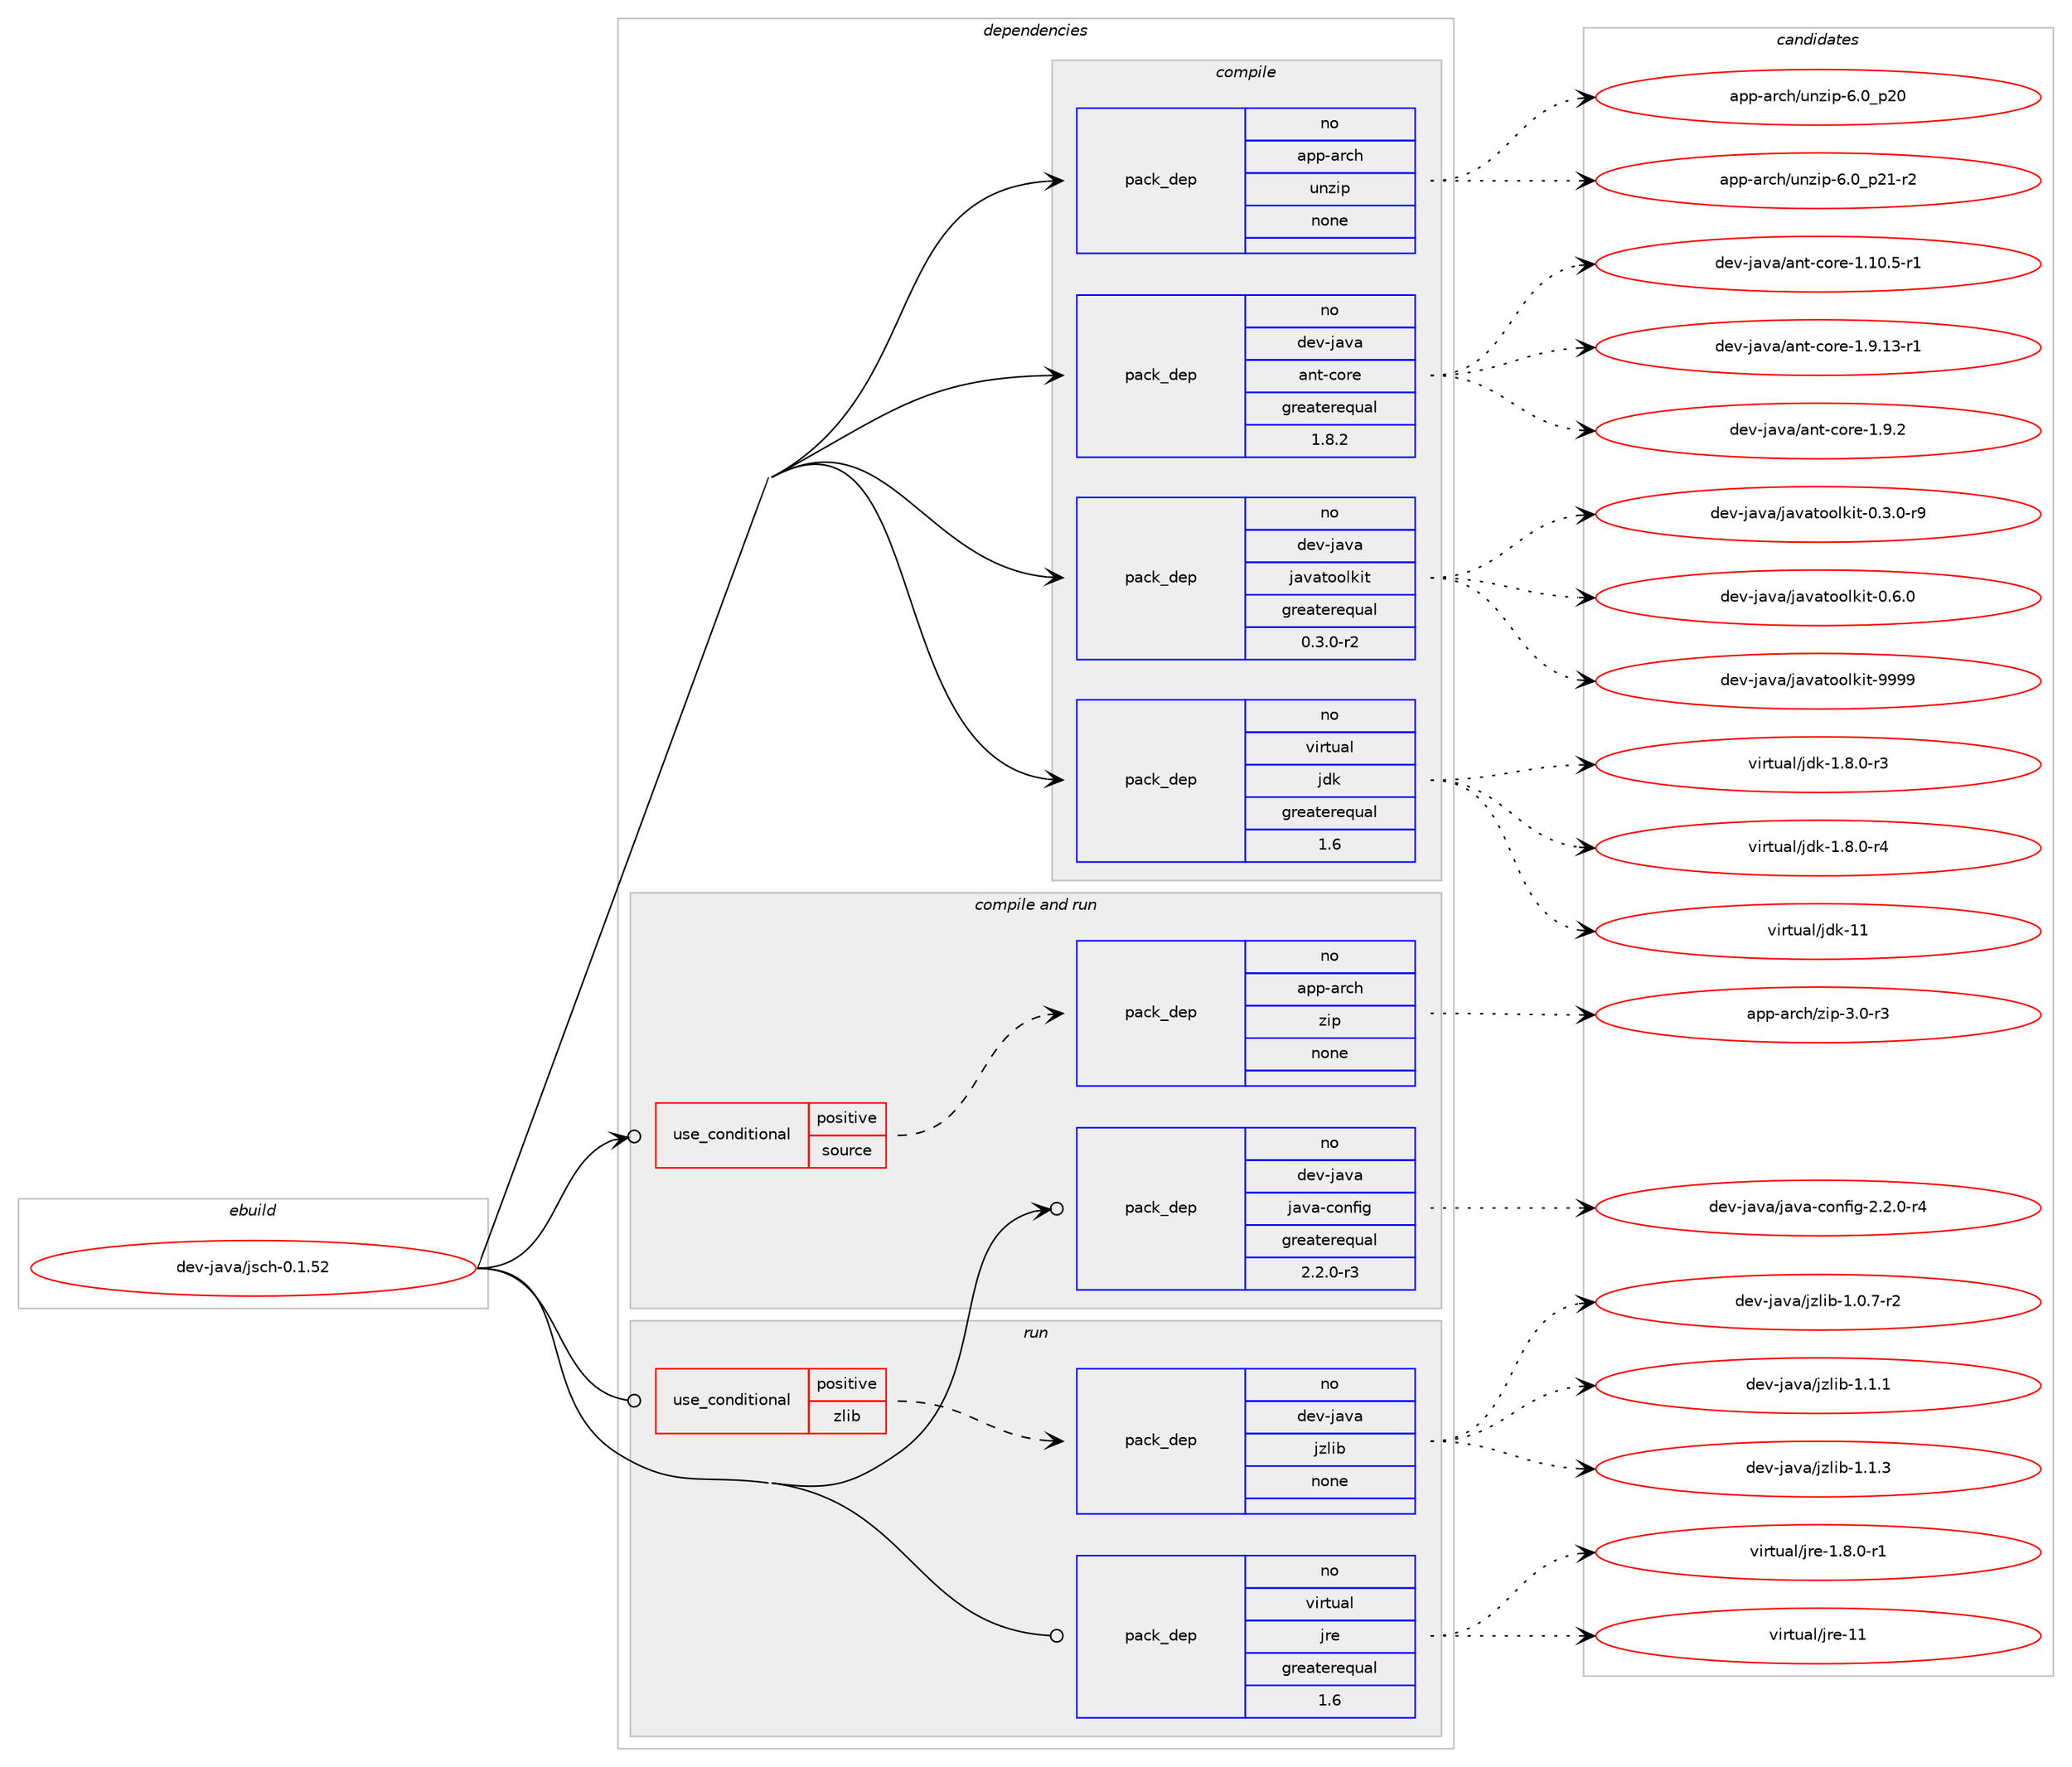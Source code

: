 digraph prolog {

# *************
# Graph options
# *************

newrank=true;
concentrate=true;
compound=true;
graph [rankdir=LR,fontname=Helvetica,fontsize=10,ranksep=1.5];#, ranksep=2.5, nodesep=0.2];
edge  [arrowhead=vee];
node  [fontname=Helvetica,fontsize=10];

# **********
# The ebuild
# **********

subgraph cluster_leftcol {
color=gray;
rank=same;
label=<<i>ebuild</i>>;
id [label="dev-java/jsch-0.1.52", color=red, width=4, href="../dev-java/jsch-0.1.52.svg"];
}

# ****************
# The dependencies
# ****************

subgraph cluster_midcol {
color=gray;
label=<<i>dependencies</i>>;
subgraph cluster_compile {
fillcolor="#eeeeee";
style=filled;
label=<<i>compile</i>>;
subgraph pack969218 {
dependency1354654 [label=<<TABLE BORDER="0" CELLBORDER="1" CELLSPACING="0" CELLPADDING="4" WIDTH="220"><TR><TD ROWSPAN="6" CELLPADDING="30">pack_dep</TD></TR><TR><TD WIDTH="110">no</TD></TR><TR><TD>app-arch</TD></TR><TR><TD>unzip</TD></TR><TR><TD>none</TD></TR><TR><TD></TD></TR></TABLE>>, shape=none, color=blue];
}
id:e -> dependency1354654:w [weight=20,style="solid",arrowhead="vee"];
subgraph pack969219 {
dependency1354655 [label=<<TABLE BORDER="0" CELLBORDER="1" CELLSPACING="0" CELLPADDING="4" WIDTH="220"><TR><TD ROWSPAN="6" CELLPADDING="30">pack_dep</TD></TR><TR><TD WIDTH="110">no</TD></TR><TR><TD>dev-java</TD></TR><TR><TD>ant-core</TD></TR><TR><TD>greaterequal</TD></TR><TR><TD>1.8.2</TD></TR></TABLE>>, shape=none, color=blue];
}
id:e -> dependency1354655:w [weight=20,style="solid",arrowhead="vee"];
subgraph pack969220 {
dependency1354656 [label=<<TABLE BORDER="0" CELLBORDER="1" CELLSPACING="0" CELLPADDING="4" WIDTH="220"><TR><TD ROWSPAN="6" CELLPADDING="30">pack_dep</TD></TR><TR><TD WIDTH="110">no</TD></TR><TR><TD>dev-java</TD></TR><TR><TD>javatoolkit</TD></TR><TR><TD>greaterequal</TD></TR><TR><TD>0.3.0-r2</TD></TR></TABLE>>, shape=none, color=blue];
}
id:e -> dependency1354656:w [weight=20,style="solid",arrowhead="vee"];
subgraph pack969221 {
dependency1354657 [label=<<TABLE BORDER="0" CELLBORDER="1" CELLSPACING="0" CELLPADDING="4" WIDTH="220"><TR><TD ROWSPAN="6" CELLPADDING="30">pack_dep</TD></TR><TR><TD WIDTH="110">no</TD></TR><TR><TD>virtual</TD></TR><TR><TD>jdk</TD></TR><TR><TD>greaterequal</TD></TR><TR><TD>1.6</TD></TR></TABLE>>, shape=none, color=blue];
}
id:e -> dependency1354657:w [weight=20,style="solid",arrowhead="vee"];
}
subgraph cluster_compileandrun {
fillcolor="#eeeeee";
style=filled;
label=<<i>compile and run</i>>;
subgraph cond362997 {
dependency1354658 [label=<<TABLE BORDER="0" CELLBORDER="1" CELLSPACING="0" CELLPADDING="4"><TR><TD ROWSPAN="3" CELLPADDING="10">use_conditional</TD></TR><TR><TD>positive</TD></TR><TR><TD>source</TD></TR></TABLE>>, shape=none, color=red];
subgraph pack969222 {
dependency1354659 [label=<<TABLE BORDER="0" CELLBORDER="1" CELLSPACING="0" CELLPADDING="4" WIDTH="220"><TR><TD ROWSPAN="6" CELLPADDING="30">pack_dep</TD></TR><TR><TD WIDTH="110">no</TD></TR><TR><TD>app-arch</TD></TR><TR><TD>zip</TD></TR><TR><TD>none</TD></TR><TR><TD></TD></TR></TABLE>>, shape=none, color=blue];
}
dependency1354658:e -> dependency1354659:w [weight=20,style="dashed",arrowhead="vee"];
}
id:e -> dependency1354658:w [weight=20,style="solid",arrowhead="odotvee"];
subgraph pack969223 {
dependency1354660 [label=<<TABLE BORDER="0" CELLBORDER="1" CELLSPACING="0" CELLPADDING="4" WIDTH="220"><TR><TD ROWSPAN="6" CELLPADDING="30">pack_dep</TD></TR><TR><TD WIDTH="110">no</TD></TR><TR><TD>dev-java</TD></TR><TR><TD>java-config</TD></TR><TR><TD>greaterequal</TD></TR><TR><TD>2.2.0-r3</TD></TR></TABLE>>, shape=none, color=blue];
}
id:e -> dependency1354660:w [weight=20,style="solid",arrowhead="odotvee"];
}
subgraph cluster_run {
fillcolor="#eeeeee";
style=filled;
label=<<i>run</i>>;
subgraph cond362998 {
dependency1354661 [label=<<TABLE BORDER="0" CELLBORDER="1" CELLSPACING="0" CELLPADDING="4"><TR><TD ROWSPAN="3" CELLPADDING="10">use_conditional</TD></TR><TR><TD>positive</TD></TR><TR><TD>zlib</TD></TR></TABLE>>, shape=none, color=red];
subgraph pack969224 {
dependency1354662 [label=<<TABLE BORDER="0" CELLBORDER="1" CELLSPACING="0" CELLPADDING="4" WIDTH="220"><TR><TD ROWSPAN="6" CELLPADDING="30">pack_dep</TD></TR><TR><TD WIDTH="110">no</TD></TR><TR><TD>dev-java</TD></TR><TR><TD>jzlib</TD></TR><TR><TD>none</TD></TR><TR><TD></TD></TR></TABLE>>, shape=none, color=blue];
}
dependency1354661:e -> dependency1354662:w [weight=20,style="dashed",arrowhead="vee"];
}
id:e -> dependency1354661:w [weight=20,style="solid",arrowhead="odot"];
subgraph pack969225 {
dependency1354663 [label=<<TABLE BORDER="0" CELLBORDER="1" CELLSPACING="0" CELLPADDING="4" WIDTH="220"><TR><TD ROWSPAN="6" CELLPADDING="30">pack_dep</TD></TR><TR><TD WIDTH="110">no</TD></TR><TR><TD>virtual</TD></TR><TR><TD>jre</TD></TR><TR><TD>greaterequal</TD></TR><TR><TD>1.6</TD></TR></TABLE>>, shape=none, color=blue];
}
id:e -> dependency1354663:w [weight=20,style="solid",arrowhead="odot"];
}
}

# **************
# The candidates
# **************

subgraph cluster_choices {
rank=same;
color=gray;
label=<<i>candidates</i>>;

subgraph choice969218 {
color=black;
nodesep=1;
choice971121124597114991044711711012210511245544648951125048 [label="app-arch/unzip-6.0_p20", color=red, width=4,href="../app-arch/unzip-6.0_p20.svg"];
choice9711211245971149910447117110122105112455446489511250494511450 [label="app-arch/unzip-6.0_p21-r2", color=red, width=4,href="../app-arch/unzip-6.0_p21-r2.svg"];
dependency1354654:e -> choice971121124597114991044711711012210511245544648951125048:w [style=dotted,weight="100"];
dependency1354654:e -> choice9711211245971149910447117110122105112455446489511250494511450:w [style=dotted,weight="100"];
}
subgraph choice969219 {
color=black;
nodesep=1;
choice10010111845106971189747971101164599111114101454946494846534511449 [label="dev-java/ant-core-1.10.5-r1", color=red, width=4,href="../dev-java/ant-core-1.10.5-r1.svg"];
choice10010111845106971189747971101164599111114101454946574649514511449 [label="dev-java/ant-core-1.9.13-r1", color=red, width=4,href="../dev-java/ant-core-1.9.13-r1.svg"];
choice10010111845106971189747971101164599111114101454946574650 [label="dev-java/ant-core-1.9.2", color=red, width=4,href="../dev-java/ant-core-1.9.2.svg"];
dependency1354655:e -> choice10010111845106971189747971101164599111114101454946494846534511449:w [style=dotted,weight="100"];
dependency1354655:e -> choice10010111845106971189747971101164599111114101454946574649514511449:w [style=dotted,weight="100"];
dependency1354655:e -> choice10010111845106971189747971101164599111114101454946574650:w [style=dotted,weight="100"];
}
subgraph choice969220 {
color=black;
nodesep=1;
choice1001011184510697118974710697118971161111111081071051164548465146484511457 [label="dev-java/javatoolkit-0.3.0-r9", color=red, width=4,href="../dev-java/javatoolkit-0.3.0-r9.svg"];
choice100101118451069711897471069711897116111111108107105116454846544648 [label="dev-java/javatoolkit-0.6.0", color=red, width=4,href="../dev-java/javatoolkit-0.6.0.svg"];
choice1001011184510697118974710697118971161111111081071051164557575757 [label="dev-java/javatoolkit-9999", color=red, width=4,href="../dev-java/javatoolkit-9999.svg"];
dependency1354656:e -> choice1001011184510697118974710697118971161111111081071051164548465146484511457:w [style=dotted,weight="100"];
dependency1354656:e -> choice100101118451069711897471069711897116111111108107105116454846544648:w [style=dotted,weight="100"];
dependency1354656:e -> choice1001011184510697118974710697118971161111111081071051164557575757:w [style=dotted,weight="100"];
}
subgraph choice969221 {
color=black;
nodesep=1;
choice11810511411611797108471061001074549465646484511451 [label="virtual/jdk-1.8.0-r3", color=red, width=4,href="../virtual/jdk-1.8.0-r3.svg"];
choice11810511411611797108471061001074549465646484511452 [label="virtual/jdk-1.8.0-r4", color=red, width=4,href="../virtual/jdk-1.8.0-r4.svg"];
choice1181051141161179710847106100107454949 [label="virtual/jdk-11", color=red, width=4,href="../virtual/jdk-11.svg"];
dependency1354657:e -> choice11810511411611797108471061001074549465646484511451:w [style=dotted,weight="100"];
dependency1354657:e -> choice11810511411611797108471061001074549465646484511452:w [style=dotted,weight="100"];
dependency1354657:e -> choice1181051141161179710847106100107454949:w [style=dotted,weight="100"];
}
subgraph choice969222 {
color=black;
nodesep=1;
choice9711211245971149910447122105112455146484511451 [label="app-arch/zip-3.0-r3", color=red, width=4,href="../app-arch/zip-3.0-r3.svg"];
dependency1354659:e -> choice9711211245971149910447122105112455146484511451:w [style=dotted,weight="100"];
}
subgraph choice969223 {
color=black;
nodesep=1;
choice10010111845106971189747106971189745991111101021051034550465046484511452 [label="dev-java/java-config-2.2.0-r4", color=red, width=4,href="../dev-java/java-config-2.2.0-r4.svg"];
dependency1354660:e -> choice10010111845106971189747106971189745991111101021051034550465046484511452:w [style=dotted,weight="100"];
}
subgraph choice969224 {
color=black;
nodesep=1;
choice10010111845106971189747106122108105984549464846554511450 [label="dev-java/jzlib-1.0.7-r2", color=red, width=4,href="../dev-java/jzlib-1.0.7-r2.svg"];
choice1001011184510697118974710612210810598454946494649 [label="dev-java/jzlib-1.1.1", color=red, width=4,href="../dev-java/jzlib-1.1.1.svg"];
choice1001011184510697118974710612210810598454946494651 [label="dev-java/jzlib-1.1.3", color=red, width=4,href="../dev-java/jzlib-1.1.3.svg"];
dependency1354662:e -> choice10010111845106971189747106122108105984549464846554511450:w [style=dotted,weight="100"];
dependency1354662:e -> choice1001011184510697118974710612210810598454946494649:w [style=dotted,weight="100"];
dependency1354662:e -> choice1001011184510697118974710612210810598454946494651:w [style=dotted,weight="100"];
}
subgraph choice969225 {
color=black;
nodesep=1;
choice11810511411611797108471061141014549465646484511449 [label="virtual/jre-1.8.0-r1", color=red, width=4,href="../virtual/jre-1.8.0-r1.svg"];
choice1181051141161179710847106114101454949 [label="virtual/jre-11", color=red, width=4,href="../virtual/jre-11.svg"];
dependency1354663:e -> choice11810511411611797108471061141014549465646484511449:w [style=dotted,weight="100"];
dependency1354663:e -> choice1181051141161179710847106114101454949:w [style=dotted,weight="100"];
}
}

}

